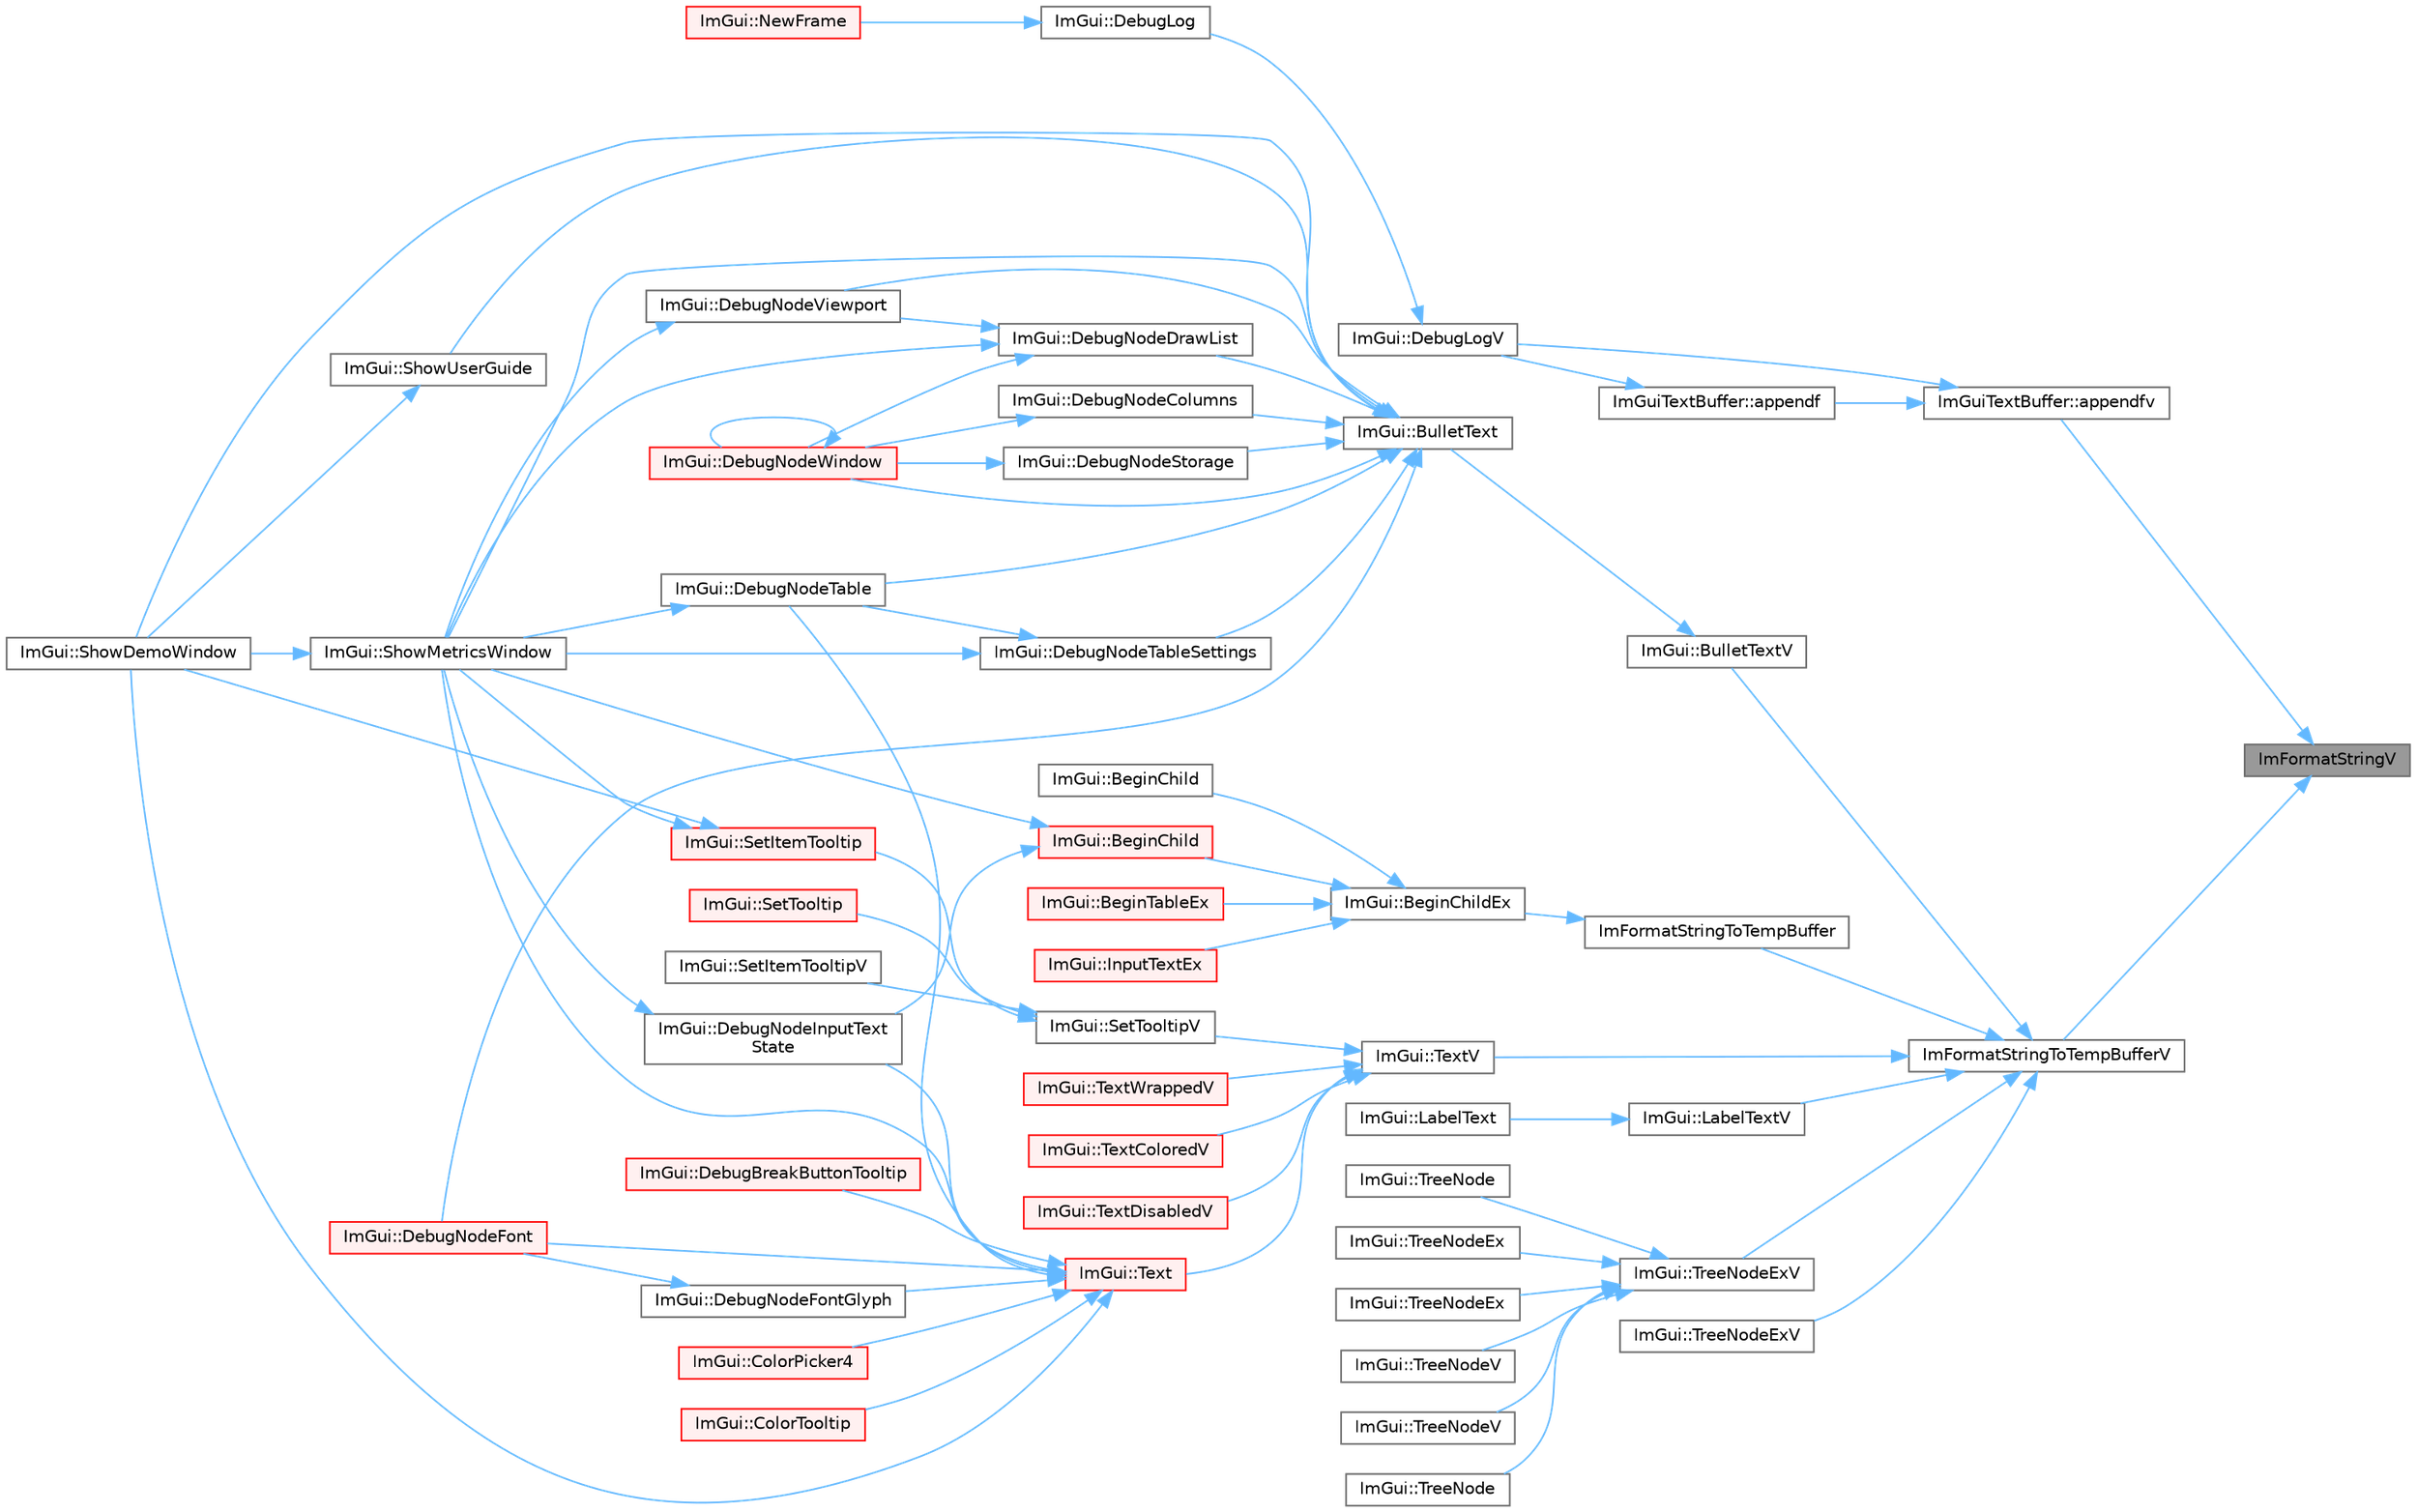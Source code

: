 digraph "ImFormatStringV"
{
 // LATEX_PDF_SIZE
  bgcolor="transparent";
  edge [fontname=Helvetica,fontsize=10,labelfontname=Helvetica,labelfontsize=10];
  node [fontname=Helvetica,fontsize=10,shape=box,height=0.2,width=0.4];
  rankdir="RL";
  Node1 [id="Node000001",label="ImFormatStringV",height=0.2,width=0.4,color="gray40", fillcolor="grey60", style="filled", fontcolor="black",tooltip=" "];
  Node1 -> Node2 [id="edge1_Node000001_Node000002",dir="back",color="steelblue1",style="solid",tooltip=" "];
  Node2 [id="Node000002",label="ImGuiTextBuffer::appendfv",height=0.2,width=0.4,color="grey40", fillcolor="white", style="filled",URL="$struct_im_gui_text_buffer.html#ac8a6b11834c4cee8113bf6950e66112e",tooltip=" "];
  Node2 -> Node3 [id="edge2_Node000002_Node000003",dir="back",color="steelblue1",style="solid",tooltip=" "];
  Node3 [id="Node000003",label="ImGuiTextBuffer::appendf",height=0.2,width=0.4,color="grey40", fillcolor="white", style="filled",URL="$struct_im_gui_text_buffer.html#a1c5892db030c5364823793f472754c9e",tooltip=" "];
  Node3 -> Node4 [id="edge3_Node000003_Node000004",dir="back",color="steelblue1",style="solid",tooltip=" "];
  Node4 [id="Node000004",label="ImGui::DebugLogV",height=0.2,width=0.4,color="grey40", fillcolor="white", style="filled",URL="$namespace_im_gui.html#afa024e012e162b5a7904b848e1d8d92e",tooltip=" "];
  Node4 -> Node5 [id="edge4_Node000004_Node000005",dir="back",color="steelblue1",style="solid",tooltip=" "];
  Node5 [id="Node000005",label="ImGui::DebugLog",height=0.2,width=0.4,color="grey40", fillcolor="white", style="filled",URL="$namespace_im_gui.html#aaa66ae54a7078d4e14d957b85571f6d0",tooltip=" "];
  Node5 -> Node6 [id="edge5_Node000005_Node000006",dir="back",color="steelblue1",style="solid",tooltip=" "];
  Node6 [id="Node000006",label="ImGui::NewFrame",height=0.2,width=0.4,color="red", fillcolor="#FFF0F0", style="filled",URL="$namespace_im_gui.html#ab3f1fc018f903b7ad79fd10663375774",tooltip=" "];
  Node2 -> Node4 [id="edge6_Node000002_Node000004",dir="back",color="steelblue1",style="solid",tooltip=" "];
  Node1 -> Node8 [id="edge7_Node000001_Node000008",dir="back",color="steelblue1",style="solid",tooltip=" "];
  Node8 [id="Node000008",label="ImFormatStringToTempBufferV",height=0.2,width=0.4,color="grey40", fillcolor="white", style="filled",URL="$imgui_8cpp.html#a7d2a77b9735185891f885970b1e54626",tooltip=" "];
  Node8 -> Node9 [id="edge8_Node000008_Node000009",dir="back",color="steelblue1",style="solid",tooltip=" "];
  Node9 [id="Node000009",label="ImGui::BulletTextV",height=0.2,width=0.4,color="grey40", fillcolor="white", style="filled",URL="$namespace_im_gui.html#af8f4b5e96c745e205974857f9a584583",tooltip=" "];
  Node9 -> Node10 [id="edge9_Node000009_Node000010",dir="back",color="steelblue1",style="solid",tooltip=" "];
  Node10 [id="Node000010",label="ImGui::BulletText",height=0.2,width=0.4,color="grey40", fillcolor="white", style="filled",URL="$namespace_im_gui.html#af8d34d563b17c683943a0fa7bf5807bc",tooltip=" "];
  Node10 -> Node11 [id="edge10_Node000010_Node000011",dir="back",color="steelblue1",style="solid",tooltip=" "];
  Node11 [id="Node000011",label="ImGui::DebugNodeColumns",height=0.2,width=0.4,color="grey40", fillcolor="white", style="filled",URL="$namespace_im_gui.html#a68c10eb20be9c419d00f2b5a9dfa6a38",tooltip=" "];
  Node11 -> Node12 [id="edge11_Node000011_Node000012",dir="back",color="steelblue1",style="solid",tooltip=" "];
  Node12 [id="Node000012",label="ImGui::DebugNodeWindow",height=0.2,width=0.4,color="red", fillcolor="#FFF0F0", style="filled",URL="$namespace_im_gui.html#afcb602554925c5409977f0fb39f77e5d",tooltip=" "];
  Node12 -> Node12 [id="edge12_Node000012_Node000012",dir="back",color="steelblue1",style="solid",tooltip=" "];
  Node10 -> Node17 [id="edge13_Node000010_Node000017",dir="back",color="steelblue1",style="solid",tooltip=" "];
  Node17 [id="Node000017",label="ImGui::DebugNodeDrawList",height=0.2,width=0.4,color="grey40", fillcolor="white", style="filled",URL="$namespace_im_gui.html#af7b5e35566da44ac1ea8a7e1b9d9d574",tooltip=" "];
  Node17 -> Node18 [id="edge14_Node000017_Node000018",dir="back",color="steelblue1",style="solid",tooltip=" "];
  Node18 [id="Node000018",label="ImGui::DebugNodeViewport",height=0.2,width=0.4,color="grey40", fillcolor="white", style="filled",URL="$namespace_im_gui.html#aa5e5f50f28c04a26264c0943c7281171",tooltip=" "];
  Node18 -> Node14 [id="edge15_Node000018_Node000014",dir="back",color="steelblue1",style="solid",tooltip=" "];
  Node14 [id="Node000014",label="ImGui::ShowMetricsWindow",height=0.2,width=0.4,color="grey40", fillcolor="white", style="filled",URL="$namespace_im_gui.html#afe7a28c6eb52fff3cc27d5a698fea4ff",tooltip=" "];
  Node14 -> Node15 [id="edge16_Node000014_Node000015",dir="back",color="steelblue1",style="solid",tooltip=" "];
  Node15 [id="Node000015",label="ImGui::ShowDemoWindow",height=0.2,width=0.4,color="grey40", fillcolor="white", style="filled",URL="$namespace_im_gui.html#af95643a0ce4893b9e57c12991922fb18",tooltip=" "];
  Node17 -> Node12 [id="edge17_Node000017_Node000012",dir="back",color="steelblue1",style="solid",tooltip=" "];
  Node17 -> Node14 [id="edge18_Node000017_Node000014",dir="back",color="steelblue1",style="solid",tooltip=" "];
  Node10 -> Node19 [id="edge19_Node000010_Node000019",dir="back",color="steelblue1",style="solid",tooltip=" "];
  Node19 [id="Node000019",label="ImGui::DebugNodeFont",height=0.2,width=0.4,color="red", fillcolor="#FFF0F0", style="filled",URL="$namespace_im_gui.html#ae0207d60728f7e6a47dbcd1d7d84e3cb",tooltip=" "];
  Node10 -> Node22 [id="edge20_Node000010_Node000022",dir="back",color="steelblue1",style="solid",tooltip=" "];
  Node22 [id="Node000022",label="ImGui::DebugNodeStorage",height=0.2,width=0.4,color="grey40", fillcolor="white", style="filled",URL="$namespace_im_gui.html#a8e1aae1a79042976013f36d7f2e7ee70",tooltip=" "];
  Node22 -> Node12 [id="edge21_Node000022_Node000012",dir="back",color="steelblue1",style="solid",tooltip=" "];
  Node10 -> Node23 [id="edge22_Node000010_Node000023",dir="back",color="steelblue1",style="solid",tooltip=" "];
  Node23 [id="Node000023",label="ImGui::DebugNodeTable",height=0.2,width=0.4,color="grey40", fillcolor="white", style="filled",URL="$namespace_im_gui.html#ae944ffc599add73d6f3220165475ffd8",tooltip=" "];
  Node23 -> Node14 [id="edge23_Node000023_Node000014",dir="back",color="steelblue1",style="solid",tooltip=" "];
  Node10 -> Node24 [id="edge24_Node000010_Node000024",dir="back",color="steelblue1",style="solid",tooltip=" "];
  Node24 [id="Node000024",label="ImGui::DebugNodeTableSettings",height=0.2,width=0.4,color="grey40", fillcolor="white", style="filled",URL="$namespace_im_gui.html#a476f5fea6e50fae946a366567da7f89f",tooltip=" "];
  Node24 -> Node23 [id="edge25_Node000024_Node000023",dir="back",color="steelblue1",style="solid",tooltip=" "];
  Node24 -> Node14 [id="edge26_Node000024_Node000014",dir="back",color="steelblue1",style="solid",tooltip=" "];
  Node10 -> Node18 [id="edge27_Node000010_Node000018",dir="back",color="steelblue1",style="solid",tooltip=" "];
  Node10 -> Node12 [id="edge28_Node000010_Node000012",dir="back",color="steelblue1",style="solid",tooltip=" "];
  Node10 -> Node15 [id="edge29_Node000010_Node000015",dir="back",color="steelblue1",style="solid",tooltip=" "];
  Node10 -> Node14 [id="edge30_Node000010_Node000014",dir="back",color="steelblue1",style="solid",tooltip=" "];
  Node10 -> Node25 [id="edge31_Node000010_Node000025",dir="back",color="steelblue1",style="solid",tooltip=" "];
  Node25 [id="Node000025",label="ImGui::ShowUserGuide",height=0.2,width=0.4,color="grey40", fillcolor="white", style="filled",URL="$namespace_im_gui.html#ad6f4919bc9aa806ca8d2c1d6e2bfb051",tooltip=" "];
  Node25 -> Node15 [id="edge32_Node000025_Node000015",dir="back",color="steelblue1",style="solid",tooltip=" "];
  Node8 -> Node26 [id="edge33_Node000008_Node000026",dir="back",color="steelblue1",style="solid",tooltip=" "];
  Node26 [id="Node000026",label="ImFormatStringToTempBuffer",height=0.2,width=0.4,color="grey40", fillcolor="white", style="filled",URL="$imgui_8cpp.html#a4f6d9c1be5c114ebb7b9400d2747bd37",tooltip=" "];
  Node26 -> Node27 [id="edge34_Node000026_Node000027",dir="back",color="steelblue1",style="solid",tooltip=" "];
  Node27 [id="Node000027",label="ImGui::BeginChildEx",height=0.2,width=0.4,color="grey40", fillcolor="white", style="filled",URL="$namespace_im_gui.html#ac36ecce0443f0b45a48484d85f653ae2",tooltip=" "];
  Node27 -> Node28 [id="edge35_Node000027_Node000028",dir="back",color="steelblue1",style="solid",tooltip=" "];
  Node28 [id="Node000028",label="ImGui::BeginChild",height=0.2,width=0.4,color="red", fillcolor="#FFF0F0", style="filled",URL="$namespace_im_gui.html#aebac8b07ee9ea0e452c98813a3e907c3",tooltip=" "];
  Node28 -> Node31 [id="edge36_Node000028_Node000031",dir="back",color="steelblue1",style="solid",tooltip=" "];
  Node31 [id="Node000031",label="ImGui::DebugNodeInputText\lState",height=0.2,width=0.4,color="grey40", fillcolor="white", style="filled",URL="$namespace_im_gui.html#ab85df47e899ab32dbdd5089f40e3802f",tooltip=" "];
  Node31 -> Node14 [id="edge37_Node000031_Node000014",dir="back",color="steelblue1",style="solid",tooltip=" "];
  Node28 -> Node14 [id="edge38_Node000028_Node000014",dir="back",color="steelblue1",style="solid",tooltip=" "];
  Node27 -> Node36 [id="edge39_Node000027_Node000036",dir="back",color="steelblue1",style="solid",tooltip=" "];
  Node36 [id="Node000036",label="ImGui::BeginChild",height=0.2,width=0.4,color="grey40", fillcolor="white", style="filled",URL="$namespace_im_gui.html#a3824e63145d50dd477deec2c7edf5c5a",tooltip=" "];
  Node27 -> Node37 [id="edge40_Node000027_Node000037",dir="back",color="steelblue1",style="solid",tooltip=" "];
  Node37 [id="Node000037",label="ImGui::BeginTableEx",height=0.2,width=0.4,color="red", fillcolor="#FFF0F0", style="filled",URL="$namespace_im_gui.html#a28046a30716afeb7738a82a5b19044ca",tooltip=" "];
  Node27 -> Node41 [id="edge41_Node000027_Node000041",dir="back",color="steelblue1",style="solid",tooltip=" "];
  Node41 [id="Node000041",label="ImGui::InputTextEx",height=0.2,width=0.4,color="red", fillcolor="#FFF0F0", style="filled",URL="$namespace_im_gui.html#af89af17ecc11653f25fea1e50e195de6",tooltip=" "];
  Node8 -> Node94 [id="edge42_Node000008_Node000094",dir="back",color="steelblue1",style="solid",tooltip=" "];
  Node94 [id="Node000094",label="ImGui::LabelTextV",height=0.2,width=0.4,color="grey40", fillcolor="white", style="filled",URL="$namespace_im_gui.html#a55e5a7edb676a8f5cd7f65443138a8a0",tooltip=" "];
  Node94 -> Node95 [id="edge43_Node000094_Node000095",dir="back",color="steelblue1",style="solid",tooltip=" "];
  Node95 [id="Node000095",label="ImGui::LabelText",height=0.2,width=0.4,color="grey40", fillcolor="white", style="filled",URL="$namespace_im_gui.html#ad92ccfbc33d448ff40cfcf9219177344",tooltip=" "];
  Node8 -> Node96 [id="edge44_Node000008_Node000096",dir="back",color="steelblue1",style="solid",tooltip=" "];
  Node96 [id="Node000096",label="ImGui::TextV",height=0.2,width=0.4,color="grey40", fillcolor="white", style="filled",URL="$namespace_im_gui.html#a10a0d6362178c2f743092f21e1b6cd20",tooltip=" "];
  Node96 -> Node97 [id="edge45_Node000096_Node000097",dir="back",color="steelblue1",style="solid",tooltip=" "];
  Node97 [id="Node000097",label="ImGui::SetTooltipV",height=0.2,width=0.4,color="grey40", fillcolor="white", style="filled",URL="$namespace_im_gui.html#a3826acf68fc4a12bb66401575f51d6a2",tooltip=" "];
  Node97 -> Node98 [id="edge46_Node000097_Node000098",dir="back",color="steelblue1",style="solid",tooltip=" "];
  Node98 [id="Node000098",label="ImGui::SetItemTooltip",height=0.2,width=0.4,color="red", fillcolor="#FFF0F0", style="filled",URL="$namespace_im_gui.html#a3685a04624f724222fa78824de3a1c63",tooltip=" "];
  Node98 -> Node15 [id="edge47_Node000098_Node000015",dir="back",color="steelblue1",style="solid",tooltip=" "];
  Node98 -> Node14 [id="edge48_Node000098_Node000014",dir="back",color="steelblue1",style="solid",tooltip=" "];
  Node97 -> Node104 [id="edge49_Node000097_Node000104",dir="back",color="steelblue1",style="solid",tooltip=" "];
  Node104 [id="Node000104",label="ImGui::SetItemTooltipV",height=0.2,width=0.4,color="grey40", fillcolor="white", style="filled",URL="$namespace_im_gui.html#a7729dc27e2807c6e2f6dc91fb7fc9d6a",tooltip=" "];
  Node97 -> Node105 [id="edge50_Node000097_Node000105",dir="back",color="steelblue1",style="solid",tooltip=" "];
  Node105 [id="Node000105",label="ImGui::SetTooltip",height=0.2,width=0.4,color="red", fillcolor="#FFF0F0", style="filled",URL="$namespace_im_gui.html#a313073fa01b8a9791f241ef93091ce92",tooltip=" "];
  Node96 -> Node113 [id="edge51_Node000096_Node000113",dir="back",color="steelblue1",style="solid",tooltip=" "];
  Node113 [id="Node000113",label="ImGui::Text",height=0.2,width=0.4,color="red", fillcolor="#FFF0F0", style="filled",URL="$namespace_im_gui.html#a9e7b83611fe441d54fad2effb4bf4965",tooltip=" "];
  Node113 -> Node46 [id="edge52_Node000113_Node000046",dir="back",color="steelblue1",style="solid",tooltip=" "];
  Node46 [id="Node000046",label="ImGui::ColorPicker4",height=0.2,width=0.4,color="red", fillcolor="#FFF0F0", style="filled",URL="$namespace_im_gui.html#a3d5aae9e0a14aa051d5a799abbe97b32",tooltip=" "];
  Node113 -> Node114 [id="edge53_Node000113_Node000114",dir="back",color="steelblue1",style="solid",tooltip=" "];
  Node114 [id="Node000114",label="ImGui::ColorTooltip",height=0.2,width=0.4,color="red", fillcolor="#FFF0F0", style="filled",URL="$namespace_im_gui.html#afad90b366b6471e3b13175c0ebeb26c8",tooltip=" "];
  Node113 -> Node116 [id="edge54_Node000113_Node000116",dir="back",color="steelblue1",style="solid",tooltip=" "];
  Node116 [id="Node000116",label="ImGui::DebugBreakButtonTooltip",height=0.2,width=0.4,color="red", fillcolor="#FFF0F0", style="filled",URL="$namespace_im_gui.html#a6f2a211be11756216a881936bc6d9aab",tooltip=" "];
  Node113 -> Node19 [id="edge55_Node000113_Node000019",dir="back",color="steelblue1",style="solid",tooltip=" "];
  Node113 -> Node119 [id="edge56_Node000113_Node000119",dir="back",color="steelblue1",style="solid",tooltip=" "];
  Node119 [id="Node000119",label="ImGui::DebugNodeFontGlyph",height=0.2,width=0.4,color="grey40", fillcolor="white", style="filled",URL="$namespace_im_gui.html#ad57d7756b61feecb86a3f25dc2a526f3",tooltip=" "];
  Node119 -> Node19 [id="edge57_Node000119_Node000019",dir="back",color="steelblue1",style="solid",tooltip=" "];
  Node113 -> Node31 [id="edge58_Node000113_Node000031",dir="back",color="steelblue1",style="solid",tooltip=" "];
  Node113 -> Node23 [id="edge59_Node000113_Node000023",dir="back",color="steelblue1",style="solid",tooltip=" "];
  Node113 -> Node15 [id="edge60_Node000113_Node000015",dir="back",color="steelblue1",style="solid",tooltip=" "];
  Node113 -> Node14 [id="edge61_Node000113_Node000014",dir="back",color="steelblue1",style="solid",tooltip=" "];
  Node96 -> Node129 [id="edge62_Node000096_Node000129",dir="back",color="steelblue1",style="solid",tooltip=" "];
  Node129 [id="Node000129",label="ImGui::TextColoredV",height=0.2,width=0.4,color="red", fillcolor="#FFF0F0", style="filled",URL="$namespace_im_gui.html#a87c24ece994188a7145d8feecb4439ed",tooltip=" "];
  Node96 -> Node131 [id="edge63_Node000096_Node000131",dir="back",color="steelblue1",style="solid",tooltip=" "];
  Node131 [id="Node000131",label="ImGui::TextDisabledV",height=0.2,width=0.4,color="red", fillcolor="#FFF0F0", style="filled",URL="$namespace_im_gui.html#a5b128d4f12d7e33e95fb9cef7dce027e",tooltip=" "];
  Node96 -> Node133 [id="edge64_Node000096_Node000133",dir="back",color="steelblue1",style="solid",tooltip=" "];
  Node133 [id="Node000133",label="ImGui::TextWrappedV",height=0.2,width=0.4,color="red", fillcolor="#FFF0F0", style="filled",URL="$namespace_im_gui.html#a9019a388cd0c410bcb3d3ae63a008123",tooltip=" "];
  Node8 -> Node135 [id="edge65_Node000008_Node000135",dir="back",color="steelblue1",style="solid",tooltip=" "];
  Node135 [id="Node000135",label="ImGui::TreeNodeExV",height=0.2,width=0.4,color="grey40", fillcolor="white", style="filled",URL="$namespace_im_gui.html#a251cd4acbdad4cef2246d9b573a83ce0",tooltip=" "];
  Node135 -> Node136 [id="edge66_Node000135_Node000136",dir="back",color="steelblue1",style="solid",tooltip=" "];
  Node136 [id="Node000136",label="ImGui::TreeNode",height=0.2,width=0.4,color="grey40", fillcolor="white", style="filled",URL="$namespace_im_gui.html#a6e6e4de20291002430854cbd8cd58843",tooltip=" "];
  Node135 -> Node137 [id="edge67_Node000135_Node000137",dir="back",color="steelblue1",style="solid",tooltip=" "];
  Node137 [id="Node000137",label="ImGui::TreeNode",height=0.2,width=0.4,color="grey40", fillcolor="white", style="filled",URL="$namespace_im_gui.html#a47f1421323f90fdd0a9cbfea2338b10f",tooltip=" "];
  Node135 -> Node138 [id="edge68_Node000135_Node000138",dir="back",color="steelblue1",style="solid",tooltip=" "];
  Node138 [id="Node000138",label="ImGui::TreeNodeEx",height=0.2,width=0.4,color="grey40", fillcolor="white", style="filled",URL="$namespace_im_gui.html#a9ca2fae922b38cfddc3259f874c18a5d",tooltip=" "];
  Node135 -> Node139 [id="edge69_Node000135_Node000139",dir="back",color="steelblue1",style="solid",tooltip=" "];
  Node139 [id="Node000139",label="ImGui::TreeNodeEx",height=0.2,width=0.4,color="grey40", fillcolor="white", style="filled",URL="$namespace_im_gui.html#adce362ad94baa9b00f5914cbcab00452",tooltip=" "];
  Node135 -> Node140 [id="edge70_Node000135_Node000140",dir="back",color="steelblue1",style="solid",tooltip=" "];
  Node140 [id="Node000140",label="ImGui::TreeNodeV",height=0.2,width=0.4,color="grey40", fillcolor="white", style="filled",URL="$namespace_im_gui.html#a9bc1075c583973d76d8d65ea89787453",tooltip=" "];
  Node135 -> Node141 [id="edge71_Node000135_Node000141",dir="back",color="steelblue1",style="solid",tooltip=" "];
  Node141 [id="Node000141",label="ImGui::TreeNodeV",height=0.2,width=0.4,color="grey40", fillcolor="white", style="filled",URL="$namespace_im_gui.html#a15320f61ba6b4916af3323bf7844602e",tooltip=" "];
  Node8 -> Node142 [id="edge72_Node000008_Node000142",dir="back",color="steelblue1",style="solid",tooltip=" "];
  Node142 [id="Node000142",label="ImGui::TreeNodeExV",height=0.2,width=0.4,color="grey40", fillcolor="white", style="filled",URL="$namespace_im_gui.html#aaae827898572d17e064a88a1afc8e6b0",tooltip=" "];
}
